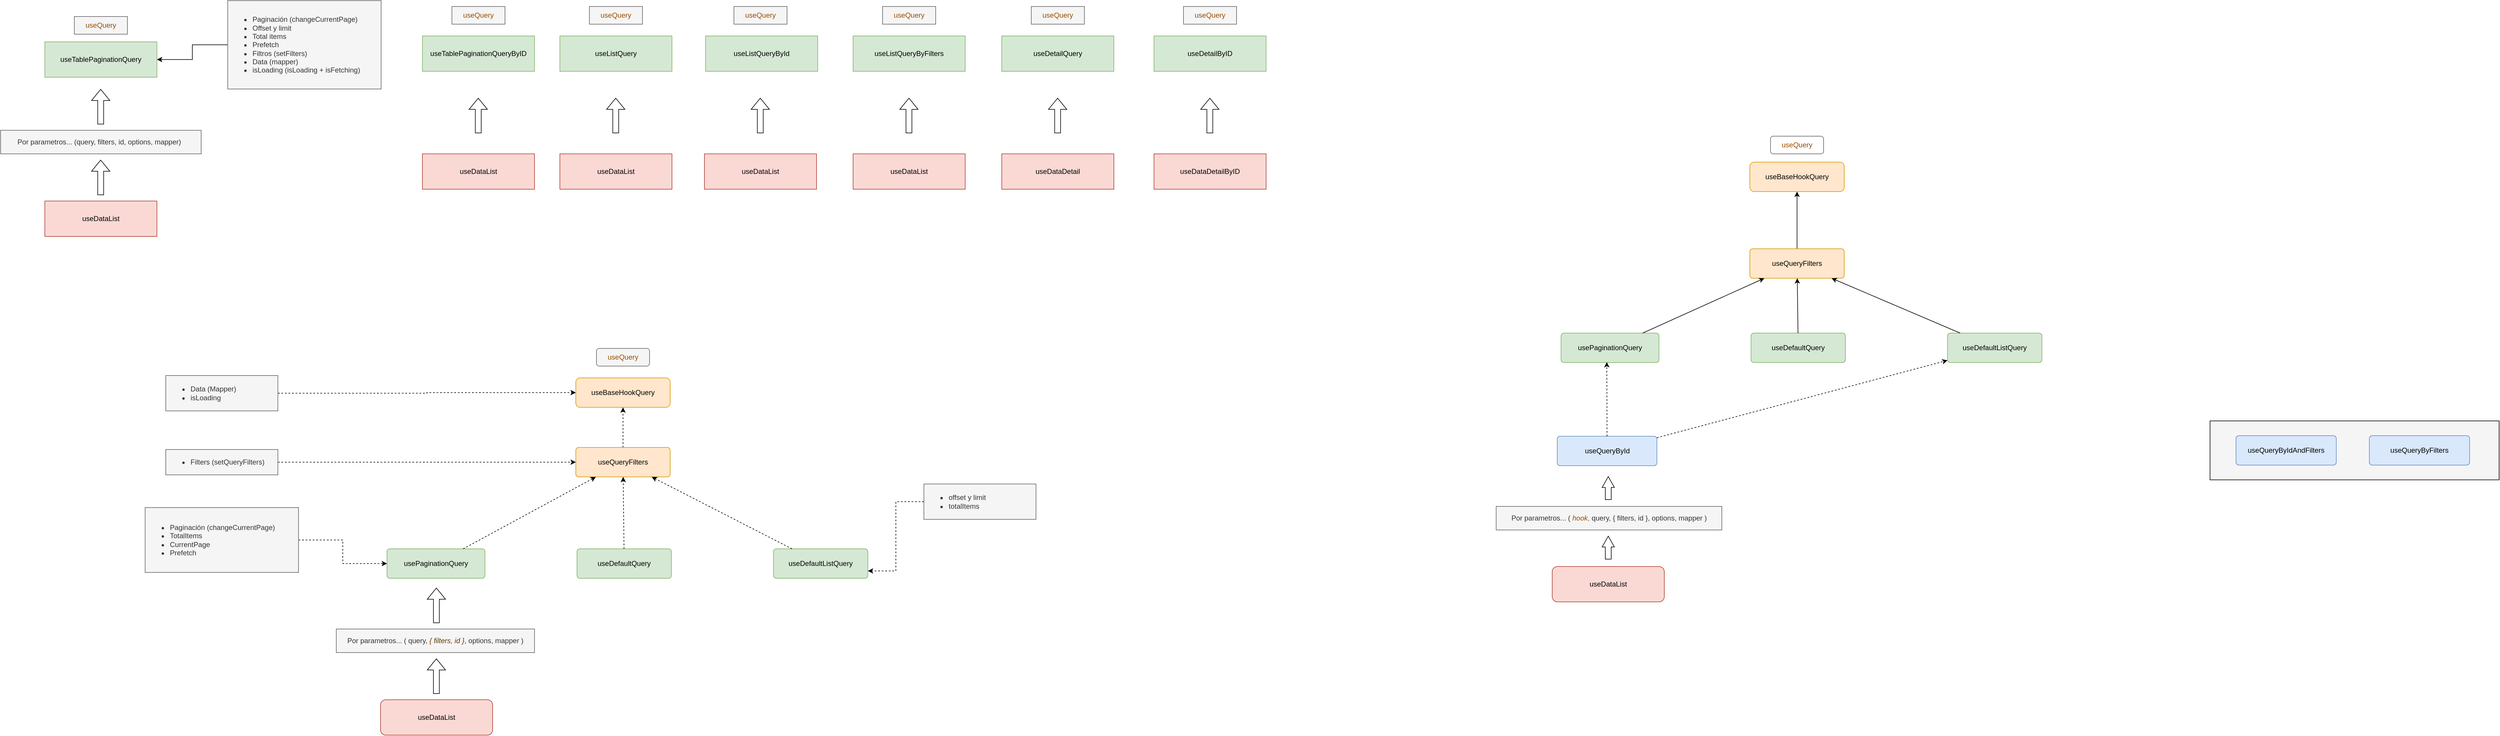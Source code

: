 <mxfile version="21.8.2" type="github">
  <diagram id="C5RBs43oDa-KdzZeNtuy" name="Page-1">
    <mxGraphModel dx="3032" dy="1616" grid="1" gridSize="10" guides="1" tooltips="1" connect="1" arrows="1" fold="1" page="1" pageScale="1" pageWidth="2336" pageHeight="1654" math="0" shadow="0">
      <root>
        <mxCell id="WIyWlLk6GJQsqaUBKTNV-0" />
        <mxCell id="WIyWlLk6GJQsqaUBKTNV-1" parent="WIyWlLk6GJQsqaUBKTNV-0" />
        <mxCell id="pCUGQhPCe7q9vCgeICrw-7" value="useBaseHookQuery" style="rounded=1;whiteSpace=wrap;html=1;fontSize=12;glass=0;strokeWidth=1;shadow=0;fillColor=#ffe6cc;strokeColor=#d79b00;" parent="WIyWlLk6GJQsqaUBKTNV-1" vertex="1">
          <mxGeometry x="1100" y="740" width="160" height="50" as="geometry" />
        </mxCell>
        <mxCell id="pCUGQhPCe7q9vCgeICrw-8" value="" style="edgeStyle=none;rounded=0;orthogonalLoop=1;jettySize=auto;html=1;dashed=1;" parent="WIyWlLk6GJQsqaUBKTNV-1" source="pCUGQhPCe7q9vCgeICrw-9" target="pCUGQhPCe7q9vCgeICrw-7" edge="1">
          <mxGeometry relative="1" as="geometry" />
        </mxCell>
        <mxCell id="pCUGQhPCe7q9vCgeICrw-9" value="useQueryFilters" style="rounded=1;whiteSpace=wrap;html=1;fontSize=12;glass=0;strokeWidth=1;shadow=0;arcSize=10;fillColor=#ffe6cc;strokeColor=#d79b00;" parent="WIyWlLk6GJQsqaUBKTNV-1" vertex="1">
          <mxGeometry x="1100" y="858" width="160" height="50" as="geometry" />
        </mxCell>
        <mxCell id="pCUGQhPCe7q9vCgeICrw-11" value="usePaginationQuery" style="rounded=1;whiteSpace=wrap;html=1;fontSize=12;glass=0;strokeWidth=1;shadow=0;arcSize=10;fillColor=#d5e8d4;strokeColor=#82b366;" parent="WIyWlLk6GJQsqaUBKTNV-1" vertex="1">
          <mxGeometry x="780" y="1030" width="166" height="50" as="geometry" />
        </mxCell>
        <mxCell id="pCUGQhPCe7q9vCgeICrw-12" value="" style="endArrow=classic;html=1;rounded=0;dashed=1;" parent="WIyWlLk6GJQsqaUBKTNV-1" source="pCUGQhPCe7q9vCgeICrw-11" target="pCUGQhPCe7q9vCgeICrw-9" edge="1">
          <mxGeometry width="50" height="50" relative="1" as="geometry">
            <mxPoint x="934" y="1140" as="sourcePoint" />
            <mxPoint x="984" y="1090" as="targetPoint" />
          </mxGeometry>
        </mxCell>
        <mxCell id="pCUGQhPCe7q9vCgeICrw-33" value="useDefaultQuery" style="rounded=1;whiteSpace=wrap;html=1;fontSize=12;glass=0;strokeWidth=1;shadow=0;arcSize=10;fillColor=#d5e8d4;strokeColor=#82b366;" parent="WIyWlLk6GJQsqaUBKTNV-1" vertex="1">
          <mxGeometry x="1102" y="1030" width="160" height="50" as="geometry" />
        </mxCell>
        <mxCell id="pCUGQhPCe7q9vCgeICrw-37" value="" style="endArrow=classic;html=1;rounded=0;dashed=1;" parent="WIyWlLk6GJQsqaUBKTNV-1" source="pCUGQhPCe7q9vCgeICrw-33" target="pCUGQhPCe7q9vCgeICrw-9" edge="1">
          <mxGeometry width="50" height="50" relative="1" as="geometry">
            <mxPoint x="1110" y="1090" as="sourcePoint" />
            <mxPoint x="1160" y="1040" as="targetPoint" />
          </mxGeometry>
        </mxCell>
        <mxCell id="C-a1b6YABqYh_NTn32Xl-0" value="useDefaultListQuery" style="rounded=1;whiteSpace=wrap;html=1;fontSize=12;glass=0;strokeWidth=1;shadow=0;arcSize=10;fillColor=#d5e8d4;strokeColor=#82b366;" parent="WIyWlLk6GJQsqaUBKTNV-1" vertex="1">
          <mxGeometry x="1435" y="1030" width="160" height="50" as="geometry" />
        </mxCell>
        <mxCell id="C-a1b6YABqYh_NTn32Xl-1" value="" style="endArrow=classic;html=1;rounded=0;dashed=1;" parent="WIyWlLk6GJQsqaUBKTNV-1" source="C-a1b6YABqYh_NTn32Xl-0" target="pCUGQhPCe7q9vCgeICrw-9" edge="1">
          <mxGeometry width="50" height="50" relative="1" as="geometry">
            <mxPoint x="1120" y="1100" as="sourcePoint" />
            <mxPoint x="1250" y="947" as="targetPoint" />
          </mxGeometry>
        </mxCell>
        <mxCell id="mBGFX02jGmcQcoQr9tZy-3" value="" style="edgeStyle=orthogonalEdgeStyle;rounded=0;orthogonalLoop=1;jettySize=auto;html=1;" parent="WIyWlLk6GJQsqaUBKTNV-1" source="mBGFX02jGmcQcoQr9tZy-1" target="mBGFX02jGmcQcoQr9tZy-2" edge="1">
          <mxGeometry relative="1" as="geometry" />
        </mxCell>
        <mxCell id="mBGFX02jGmcQcoQr9tZy-1" value="&lt;ul&gt;&lt;li&gt;Paginación (changeCurrentPage)&lt;/li&gt;&lt;li&gt;Offset y limit&lt;/li&gt;&lt;li&gt;Total items&lt;br&gt;&lt;/li&gt;&lt;li&gt;Prefetch&lt;br&gt;&lt;/li&gt;&lt;li&gt;Filtros (setFilters)&lt;br&gt;&lt;/li&gt;&lt;li&gt;Data (mapper)&lt;/li&gt;&lt;li&gt;isLoading (isLoading + isFetching)&lt;br&gt;&lt;/li&gt;&lt;/ul&gt;" style="text;strokeColor=#666666;fillColor=#f5f5f5;html=1;whiteSpace=wrap;verticalAlign=middle;overflow=hidden;fontColor=#333333;" parent="WIyWlLk6GJQsqaUBKTNV-1" vertex="1">
          <mxGeometry x="510" y="100" width="260" height="150" as="geometry" />
        </mxCell>
        <mxCell id="mBGFX02jGmcQcoQr9tZy-2" value="useTablePaginationQuery" style="whiteSpace=wrap;html=1;fillColor=#d5e8d4;strokeColor=#82b366;" parent="WIyWlLk6GJQsqaUBKTNV-1" vertex="1">
          <mxGeometry x="200" y="170" width="190" height="60" as="geometry" />
        </mxCell>
        <mxCell id="mBGFX02jGmcQcoQr9tZy-4" value="" style="shape=flexArrow;endArrow=classic;html=1;rounded=0;" parent="WIyWlLk6GJQsqaUBKTNV-1" edge="1">
          <mxGeometry width="50" height="50" relative="1" as="geometry">
            <mxPoint x="294.67" y="310" as="sourcePoint" />
            <mxPoint x="294.67" y="250" as="targetPoint" />
          </mxGeometry>
        </mxCell>
        <mxCell id="mBGFX02jGmcQcoQr9tZy-5" value="&lt;div&gt;useDataList&lt;/div&gt;" style="whiteSpace=wrap;html=1;fillColor=#fad9d5;strokeColor=#ae4132;" parent="WIyWlLk6GJQsqaUBKTNV-1" vertex="1">
          <mxGeometry x="200" y="440" width="190" height="60" as="geometry" />
        </mxCell>
        <mxCell id="mBGFX02jGmcQcoQr9tZy-7" value="&lt;span style=&quot;white-space: pre;&quot;&gt;&#x9;&lt;/span&gt;Por parametros... (query, filters, id, options, mapper) " style="text;html=1;whiteSpace=wrap;verticalAlign=middle;overflow=hidden;fillColor=#f5f5f5;fontColor=#333333;strokeColor=#666666;" parent="WIyWlLk6GJQsqaUBKTNV-1" vertex="1">
          <mxGeometry x="125" y="320" width="340" height="40" as="geometry" />
        </mxCell>
        <mxCell id="mBGFX02jGmcQcoQr9tZy-11" value="" style="shape=flexArrow;endArrow=classic;html=1;rounded=0;" parent="WIyWlLk6GJQsqaUBKTNV-1" edge="1">
          <mxGeometry width="50" height="50" relative="1" as="geometry">
            <mxPoint x="294.67" y="430" as="sourcePoint" />
            <mxPoint x="294.67" y="370" as="targetPoint" />
          </mxGeometry>
        </mxCell>
        <mxCell id="mBGFX02jGmcQcoQr9tZy-12" value="useDetailQuery" style="whiteSpace=wrap;html=1;fillColor=#d5e8d4;strokeColor=#82b366;" parent="WIyWlLk6GJQsqaUBKTNV-1" vertex="1">
          <mxGeometry x="1822" y="160" width="190" height="60" as="geometry" />
        </mxCell>
        <mxCell id="mBGFX02jGmcQcoQr9tZy-13" value="useListQuery" style="whiteSpace=wrap;html=1;fillColor=#d5e8d4;strokeColor=#82b366;" parent="WIyWlLk6GJQsqaUBKTNV-1" vertex="1">
          <mxGeometry x="1073" y="160" width="190" height="60" as="geometry" />
        </mxCell>
        <mxCell id="mBGFX02jGmcQcoQr9tZy-14" value="useListQueryById" style="whiteSpace=wrap;html=1;fillColor=#d5e8d4;strokeColor=#82b366;" parent="WIyWlLk6GJQsqaUBKTNV-1" vertex="1">
          <mxGeometry x="1320" y="160" width="190" height="60" as="geometry" />
        </mxCell>
        <mxCell id="mBGFX02jGmcQcoQr9tZy-15" value="useListQueryByFilters" style="whiteSpace=wrap;html=1;fillColor=#d5e8d4;strokeColor=#82b366;" parent="WIyWlLk6GJQsqaUBKTNV-1" vertex="1">
          <mxGeometry x="1570" y="160" width="190" height="60" as="geometry" />
        </mxCell>
        <mxCell id="mBGFX02jGmcQcoQr9tZy-16" value="useTablePaginationQueryByID" style="whiteSpace=wrap;html=1;fillColor=#d5e8d4;strokeColor=#82b366;" parent="WIyWlLk6GJQsqaUBKTNV-1" vertex="1">
          <mxGeometry x="840" y="160" width="190" height="60" as="geometry" />
        </mxCell>
        <mxCell id="mBGFX02jGmcQcoQr9tZy-23" value="&lt;div align=&quot;center&quot;&gt;&lt;font color=&quot;#994c00&quot;&gt;useQuery&lt;/font&gt;&lt;/div&gt;" style="text;html=1;whiteSpace=wrap;verticalAlign=middle;overflow=hidden;fillColor=#f5f5f5;fontColor=#333333;strokeColor=#666666;align=center;" parent="WIyWlLk6GJQsqaUBKTNV-1" vertex="1">
          <mxGeometry x="250" y="127" width="90" height="30" as="geometry" />
        </mxCell>
        <mxCell id="mBGFX02jGmcQcoQr9tZy-24" value="&lt;div align=&quot;center&quot;&gt;&lt;font color=&quot;#994c00&quot;&gt;useQuery&lt;/font&gt;&lt;/div&gt;" style="text;html=1;whiteSpace=wrap;verticalAlign=middle;overflow=hidden;fillColor=#f5f5f5;fontColor=#333333;strokeColor=#666666;align=center;" parent="WIyWlLk6GJQsqaUBKTNV-1" vertex="1">
          <mxGeometry x="890" y="110" width="90" height="30" as="geometry" />
        </mxCell>
        <mxCell id="mBGFX02jGmcQcoQr9tZy-25" value="&lt;div align=&quot;center&quot;&gt;&lt;font color=&quot;#994c00&quot;&gt;useQuery&lt;/font&gt;&lt;/div&gt;" style="text;html=1;whiteSpace=wrap;verticalAlign=middle;overflow=hidden;fillColor=#f5f5f5;fontColor=#333333;strokeColor=#666666;align=center;" parent="WIyWlLk6GJQsqaUBKTNV-1" vertex="1">
          <mxGeometry x="1123" y="110" width="90" height="30" as="geometry" />
        </mxCell>
        <mxCell id="mBGFX02jGmcQcoQr9tZy-27" value="&lt;div align=&quot;center&quot;&gt;&lt;font color=&quot;#994c00&quot;&gt;useQuery&lt;/font&gt;&lt;/div&gt;" style="text;html=1;whiteSpace=wrap;verticalAlign=middle;overflow=hidden;fillColor=#f5f5f5;fontColor=#333333;strokeColor=#666666;align=center;" parent="WIyWlLk6GJQsqaUBKTNV-1" vertex="1">
          <mxGeometry x="1368" y="110" width="90" height="30" as="geometry" />
        </mxCell>
        <mxCell id="mBGFX02jGmcQcoQr9tZy-28" value="&lt;div align=&quot;center&quot;&gt;&lt;font color=&quot;#994c00&quot;&gt;useQuery&lt;/font&gt;&lt;/div&gt;" style="text;html=1;whiteSpace=wrap;verticalAlign=middle;overflow=hidden;fillColor=#f5f5f5;fontColor=#333333;strokeColor=#666666;align=center;" parent="WIyWlLk6GJQsqaUBKTNV-1" vertex="1">
          <mxGeometry x="1620" y="110" width="90" height="30" as="geometry" />
        </mxCell>
        <mxCell id="mBGFX02jGmcQcoQr9tZy-29" value="&lt;div align=&quot;center&quot;&gt;&lt;font color=&quot;#994c00&quot;&gt;useQuery&lt;/font&gt;&lt;/div&gt;" style="text;html=1;whiteSpace=wrap;verticalAlign=middle;overflow=hidden;fillColor=#f5f5f5;fontColor=#333333;strokeColor=#666666;align=center;" parent="WIyWlLk6GJQsqaUBKTNV-1" vertex="1">
          <mxGeometry x="1872" y="110" width="90" height="30" as="geometry" />
        </mxCell>
        <mxCell id="mBGFX02jGmcQcoQr9tZy-31" value="&lt;div&gt;useDataList&lt;/div&gt;" style="whiteSpace=wrap;html=1;fillColor=#fad9d5;strokeColor=#ae4132;" parent="WIyWlLk6GJQsqaUBKTNV-1" vertex="1">
          <mxGeometry x="840" y="360" width="190" height="60" as="geometry" />
        </mxCell>
        <mxCell id="mBGFX02jGmcQcoQr9tZy-32" value="" style="shape=flexArrow;endArrow=classic;html=1;rounded=0;" parent="WIyWlLk6GJQsqaUBKTNV-1" edge="1">
          <mxGeometry width="50" height="50" relative="1" as="geometry">
            <mxPoint x="934.67" y="325" as="sourcePoint" />
            <mxPoint x="934.67" y="265" as="targetPoint" />
          </mxGeometry>
        </mxCell>
        <mxCell id="mBGFX02jGmcQcoQr9tZy-33" value="&lt;div&gt;useDataList&lt;/div&gt;" style="whiteSpace=wrap;html=1;fillColor=#fad9d5;strokeColor=#ae4132;" parent="WIyWlLk6GJQsqaUBKTNV-1" vertex="1">
          <mxGeometry x="1073" y="360" width="190" height="60" as="geometry" />
        </mxCell>
        <mxCell id="mBGFX02jGmcQcoQr9tZy-34" value="" style="shape=flexArrow;endArrow=classic;html=1;rounded=0;" parent="WIyWlLk6GJQsqaUBKTNV-1" edge="1">
          <mxGeometry width="50" height="50" relative="1" as="geometry">
            <mxPoint x="1167.67" y="325" as="sourcePoint" />
            <mxPoint x="1167.67" y="265" as="targetPoint" />
          </mxGeometry>
        </mxCell>
        <mxCell id="mBGFX02jGmcQcoQr9tZy-35" value="&lt;div&gt;useDataList&lt;/div&gt;" style="whiteSpace=wrap;html=1;fillColor=#fad9d5;strokeColor=#ae4132;" parent="WIyWlLk6GJQsqaUBKTNV-1" vertex="1">
          <mxGeometry x="1318" y="360" width="190" height="60" as="geometry" />
        </mxCell>
        <mxCell id="mBGFX02jGmcQcoQr9tZy-36" value="" style="shape=flexArrow;endArrow=classic;html=1;rounded=0;" parent="WIyWlLk6GJQsqaUBKTNV-1" edge="1">
          <mxGeometry width="50" height="50" relative="1" as="geometry">
            <mxPoint x="1412.67" y="325" as="sourcePoint" />
            <mxPoint x="1412.67" y="265" as="targetPoint" />
          </mxGeometry>
        </mxCell>
        <mxCell id="mBGFX02jGmcQcoQr9tZy-37" value="&lt;div&gt;useDataList&lt;/div&gt;" style="whiteSpace=wrap;html=1;fillColor=#fad9d5;strokeColor=#ae4132;" parent="WIyWlLk6GJQsqaUBKTNV-1" vertex="1">
          <mxGeometry x="1570" y="360" width="190" height="60" as="geometry" />
        </mxCell>
        <mxCell id="mBGFX02jGmcQcoQr9tZy-38" value="" style="shape=flexArrow;endArrow=classic;html=1;rounded=0;" parent="WIyWlLk6GJQsqaUBKTNV-1" edge="1">
          <mxGeometry width="50" height="50" relative="1" as="geometry">
            <mxPoint x="1664.67" y="325" as="sourcePoint" />
            <mxPoint x="1664.67" y="265" as="targetPoint" />
          </mxGeometry>
        </mxCell>
        <mxCell id="mBGFX02jGmcQcoQr9tZy-39" value="&lt;div&gt;useDataDetail&lt;/div&gt;" style="whiteSpace=wrap;html=1;fillColor=#fad9d5;strokeColor=#ae4132;" parent="WIyWlLk6GJQsqaUBKTNV-1" vertex="1">
          <mxGeometry x="1822" y="360" width="190" height="60" as="geometry" />
        </mxCell>
        <mxCell id="mBGFX02jGmcQcoQr9tZy-40" value="" style="shape=flexArrow;endArrow=classic;html=1;rounded=0;" parent="WIyWlLk6GJQsqaUBKTNV-1" edge="1">
          <mxGeometry width="50" height="50" relative="1" as="geometry">
            <mxPoint x="1916.67" y="325" as="sourcePoint" />
            <mxPoint x="1916.67" y="265" as="targetPoint" />
          </mxGeometry>
        </mxCell>
        <mxCell id="mBGFX02jGmcQcoQr9tZy-41" value="useDetailByID" style="whiteSpace=wrap;html=1;fillColor=#d5e8d4;strokeColor=#82b366;" parent="WIyWlLk6GJQsqaUBKTNV-1" vertex="1">
          <mxGeometry x="2080" y="160" width="190" height="60" as="geometry" />
        </mxCell>
        <mxCell id="mBGFX02jGmcQcoQr9tZy-42" value="&lt;div align=&quot;center&quot;&gt;&lt;font color=&quot;#994c00&quot;&gt;useQuery&lt;/font&gt;&lt;/div&gt;" style="text;html=1;whiteSpace=wrap;verticalAlign=middle;overflow=hidden;fillColor=#f5f5f5;fontColor=#333333;strokeColor=#666666;align=center;" parent="WIyWlLk6GJQsqaUBKTNV-1" vertex="1">
          <mxGeometry x="2130" y="110" width="90" height="30" as="geometry" />
        </mxCell>
        <mxCell id="mBGFX02jGmcQcoQr9tZy-43" value="&lt;div&gt;useDataDetailByID&lt;/div&gt;" style="whiteSpace=wrap;html=1;fillColor=#fad9d5;strokeColor=#ae4132;" parent="WIyWlLk6GJQsqaUBKTNV-1" vertex="1">
          <mxGeometry x="2080" y="360" width="190" height="60" as="geometry" />
        </mxCell>
        <mxCell id="mBGFX02jGmcQcoQr9tZy-44" value="" style="shape=flexArrow;endArrow=classic;html=1;rounded=0;" parent="WIyWlLk6GJQsqaUBKTNV-1" edge="1">
          <mxGeometry width="50" height="50" relative="1" as="geometry">
            <mxPoint x="2174.67" y="325" as="sourcePoint" />
            <mxPoint x="2174.67" y="265" as="targetPoint" />
          </mxGeometry>
        </mxCell>
        <mxCell id="mBGFX02jGmcQcoQr9tZy-45" value="&lt;div align=&quot;center&quot;&gt;&lt;font color=&quot;#994c00&quot;&gt;useQuery&lt;/font&gt;&lt;/div&gt;" style="text;html=1;whiteSpace=wrap;verticalAlign=middle;overflow=hidden;fillColor=#f5f5f5;fontColor=#333333;strokeColor=#666666;align=center;rounded=1;" parent="WIyWlLk6GJQsqaUBKTNV-1" vertex="1">
          <mxGeometry x="1135" y="690" width="90" height="30" as="geometry" />
        </mxCell>
        <mxCell id="mBGFX02jGmcQcoQr9tZy-95" style="edgeStyle=orthogonalEdgeStyle;rounded=0;orthogonalLoop=1;jettySize=auto;html=1;exitX=1;exitY=0.5;exitDx=0;exitDy=0;dashed=1;" parent="WIyWlLk6GJQsqaUBKTNV-1" source="mBGFX02jGmcQcoQr9tZy-46" target="pCUGQhPCe7q9vCgeICrw-7" edge="1">
          <mxGeometry relative="1" as="geometry" />
        </mxCell>
        <mxCell id="mBGFX02jGmcQcoQr9tZy-46" value="&lt;ul&gt;&lt;li&gt;Data (Mapper)&lt;/li&gt;&lt;li&gt;isLoading&lt;br&gt;&lt;/li&gt;&lt;/ul&gt;" style="text;strokeColor=#666666;fillColor=#f5f5f5;html=1;whiteSpace=wrap;verticalAlign=middle;overflow=hidden;fontColor=#333333;" parent="WIyWlLk6GJQsqaUBKTNV-1" vertex="1">
          <mxGeometry x="405" y="736" width="190" height="60" as="geometry" />
        </mxCell>
        <mxCell id="mBGFX02jGmcQcoQr9tZy-96" style="edgeStyle=orthogonalEdgeStyle;rounded=0;orthogonalLoop=1;jettySize=auto;html=1;exitX=1;exitY=0.5;exitDx=0;exitDy=0;dashed=1;" parent="WIyWlLk6GJQsqaUBKTNV-1" source="mBGFX02jGmcQcoQr9tZy-48" target="pCUGQhPCe7q9vCgeICrw-9" edge="1">
          <mxGeometry relative="1" as="geometry" />
        </mxCell>
        <mxCell id="mBGFX02jGmcQcoQr9tZy-48" value="&lt;ul&gt;&lt;li&gt;Filters (setQueryFilters)&lt;br&gt;&lt;/li&gt;&lt;/ul&gt;" style="text;strokeColor=#666666;fillColor=#f5f5f5;html=1;whiteSpace=wrap;verticalAlign=middle;overflow=hidden;fontColor=#333333;" parent="WIyWlLk6GJQsqaUBKTNV-1" vertex="1">
          <mxGeometry x="405" y="861.5" width="190" height="43" as="geometry" />
        </mxCell>
        <mxCell id="mBGFX02jGmcQcoQr9tZy-52" value="" style="shape=flexArrow;endArrow=classic;html=1;rounded=0;" parent="WIyWlLk6GJQsqaUBKTNV-1" edge="1">
          <mxGeometry width="50" height="50" relative="1" as="geometry">
            <mxPoint x="863.67" y="1156" as="sourcePoint" />
            <mxPoint x="863.67" y="1096" as="targetPoint" />
          </mxGeometry>
        </mxCell>
        <mxCell id="mBGFX02jGmcQcoQr9tZy-53" value="&lt;div&gt;useDataList&lt;/div&gt;" style="whiteSpace=wrap;html=1;fillColor=#fad9d5;strokeColor=#ae4132;rounded=1;" parent="WIyWlLk6GJQsqaUBKTNV-1" vertex="1">
          <mxGeometry x="769" y="1286" width="190" height="60" as="geometry" />
        </mxCell>
        <mxCell id="mBGFX02jGmcQcoQr9tZy-54" value="&lt;div align=&quot;center&quot;&gt;Por parametros... ( query, &lt;i&gt;&lt;font color=&quot;#663300&quot;&gt;{ filters, id }&lt;/font&gt;&lt;/i&gt;, options, mapper ) &lt;/div&gt;" style="text;html=1;whiteSpace=wrap;verticalAlign=middle;overflow=hidden;fillColor=#f5f5f5;fontColor=#333333;strokeColor=#666666;align=center;" parent="WIyWlLk6GJQsqaUBKTNV-1" vertex="1">
          <mxGeometry x="694" y="1166" width="336" height="40" as="geometry" />
        </mxCell>
        <mxCell id="mBGFX02jGmcQcoQr9tZy-55" value="" style="shape=flexArrow;endArrow=classic;html=1;rounded=0;" parent="WIyWlLk6GJQsqaUBKTNV-1" edge="1">
          <mxGeometry width="50" height="50" relative="1" as="geometry">
            <mxPoint x="863.67" y="1276" as="sourcePoint" />
            <mxPoint x="863.67" y="1216" as="targetPoint" />
          </mxGeometry>
        </mxCell>
        <mxCell id="mBGFX02jGmcQcoQr9tZy-63" style="edgeStyle=orthogonalEdgeStyle;rounded=0;orthogonalLoop=1;jettySize=auto;html=1;exitX=1;exitY=0.5;exitDx=0;exitDy=0;entryX=0;entryY=0.5;entryDx=0;entryDy=0;dashed=1;" parent="WIyWlLk6GJQsqaUBKTNV-1" source="mBGFX02jGmcQcoQr9tZy-62" target="pCUGQhPCe7q9vCgeICrw-11" edge="1">
          <mxGeometry relative="1" as="geometry" />
        </mxCell>
        <mxCell id="mBGFX02jGmcQcoQr9tZy-62" value="&lt;ul&gt;&lt;li&gt;Paginación (changeCurrentPage)&lt;/li&gt;&lt;li&gt;TotalItems&lt;br&gt;&lt;/li&gt;&lt;li&gt;CurrentPage&lt;br&gt;&lt;/li&gt;&lt;li&gt;Prefetch&lt;/li&gt;&lt;/ul&gt;" style="text;strokeColor=#666666;fillColor=#f5f5f5;html=1;whiteSpace=wrap;verticalAlign=middle;overflow=hidden;fontColor=#333333;" parent="WIyWlLk6GJQsqaUBKTNV-1" vertex="1">
          <mxGeometry x="370" y="960" width="260" height="110" as="geometry" />
        </mxCell>
        <mxCell id="mBGFX02jGmcQcoQr9tZy-67" value="useBaseHookQuery" style="rounded=1;whiteSpace=wrap;html=1;fontSize=12;glass=0;strokeWidth=1;shadow=0;fillColor=#ffe6cc;strokeColor=#d79b00;" parent="WIyWlLk6GJQsqaUBKTNV-1" vertex="1">
          <mxGeometry x="3090" y="374" width="160" height="50" as="geometry" />
        </mxCell>
        <mxCell id="mBGFX02jGmcQcoQr9tZy-68" value="" style="edgeStyle=none;rounded=0;orthogonalLoop=1;jettySize=auto;html=1;" parent="WIyWlLk6GJQsqaUBKTNV-1" source="mBGFX02jGmcQcoQr9tZy-70" target="mBGFX02jGmcQcoQr9tZy-67" edge="1">
          <mxGeometry relative="1" as="geometry" />
        </mxCell>
        <mxCell id="mBGFX02jGmcQcoQr9tZy-70" value="useQueryFilters" style="rounded=1;whiteSpace=wrap;html=1;fontSize=12;glass=0;strokeWidth=1;shadow=0;arcSize=10;fillColor=#ffe6cc;strokeColor=#d79b00;" parent="WIyWlLk6GJQsqaUBKTNV-1" vertex="1">
          <mxGeometry x="3090" y="521" width="160" height="50" as="geometry" />
        </mxCell>
        <mxCell id="mBGFX02jGmcQcoQr9tZy-71" value="usePaginationQuery" style="rounded=1;whiteSpace=wrap;html=1;fontSize=12;glass=0;strokeWidth=1;shadow=0;arcSize=10;fillColor=#d5e8d4;strokeColor=#82b366;" parent="WIyWlLk6GJQsqaUBKTNV-1" vertex="1">
          <mxGeometry x="2770" y="664" width="166" height="50" as="geometry" />
        </mxCell>
        <mxCell id="mBGFX02jGmcQcoQr9tZy-72" value="" style="endArrow=classic;html=1;rounded=0;" parent="WIyWlLk6GJQsqaUBKTNV-1" source="mBGFX02jGmcQcoQr9tZy-71" target="mBGFX02jGmcQcoQr9tZy-70" edge="1">
          <mxGeometry width="50" height="50" relative="1" as="geometry">
            <mxPoint x="2924" y="774" as="sourcePoint" />
            <mxPoint x="2974" y="724" as="targetPoint" />
          </mxGeometry>
        </mxCell>
        <mxCell id="mBGFX02jGmcQcoQr9tZy-73" value="useQueryById" style="rounded=1;whiteSpace=wrap;html=1;fontSize=12;glass=0;strokeWidth=1;shadow=0;arcSize=10;fillColor=#dae8fc;strokeColor=#6c8ebf;" parent="WIyWlLk6GJQsqaUBKTNV-1" vertex="1">
          <mxGeometry x="2763.5" y="839" width="169" height="50" as="geometry" />
        </mxCell>
        <mxCell id="mBGFX02jGmcQcoQr9tZy-74" value="useDefaultQuery" style="rounded=1;whiteSpace=wrap;html=1;fontSize=12;glass=0;strokeWidth=1;shadow=0;arcSize=10;fillColor=#d5e8d4;strokeColor=#82b366;" parent="WIyWlLk6GJQsqaUBKTNV-1" vertex="1">
          <mxGeometry x="3092" y="664" width="160" height="50" as="geometry" />
        </mxCell>
        <mxCell id="mBGFX02jGmcQcoQr9tZy-75" value="" style="endArrow=classic;html=1;rounded=0;" parent="WIyWlLk6GJQsqaUBKTNV-1" source="mBGFX02jGmcQcoQr9tZy-74" target="mBGFX02jGmcQcoQr9tZy-70" edge="1">
          <mxGeometry width="50" height="50" relative="1" as="geometry">
            <mxPoint x="3100" y="724" as="sourcePoint" />
            <mxPoint x="3150" y="674" as="targetPoint" />
          </mxGeometry>
        </mxCell>
        <mxCell id="mBGFX02jGmcQcoQr9tZy-77" value="useDefaultListQuery" style="rounded=1;whiteSpace=wrap;html=1;fontSize=12;glass=0;strokeWidth=1;shadow=0;arcSize=10;fillColor=#d5e8d4;strokeColor=#82b366;" parent="WIyWlLk6GJQsqaUBKTNV-1" vertex="1">
          <mxGeometry x="3425" y="664" width="160" height="50" as="geometry" />
        </mxCell>
        <mxCell id="mBGFX02jGmcQcoQr9tZy-78" value="" style="endArrow=classic;html=1;rounded=0;" parent="WIyWlLk6GJQsqaUBKTNV-1" source="mBGFX02jGmcQcoQr9tZy-77" target="mBGFX02jGmcQcoQr9tZy-70" edge="1">
          <mxGeometry width="50" height="50" relative="1" as="geometry">
            <mxPoint x="3110" y="734" as="sourcePoint" />
            <mxPoint x="3240" y="581" as="targetPoint" />
          </mxGeometry>
        </mxCell>
        <mxCell id="mBGFX02jGmcQcoQr9tZy-79" value="&lt;div align=&quot;center&quot;&gt;&lt;font color=&quot;#994c00&quot;&gt;useQuery&lt;/font&gt;&lt;/div&gt;" style="text;html=1;whiteSpace=wrap;verticalAlign=middle;overflow=hidden;fillColor=default;fontColor=#333333;strokeColor=#666666;align=center;rounded=1;" parent="WIyWlLk6GJQsqaUBKTNV-1" vertex="1">
          <mxGeometry x="3125" y="330" width="90" height="30" as="geometry" />
        </mxCell>
        <mxCell id="mBGFX02jGmcQcoQr9tZy-87" value="" style="shape=flexArrow;endArrow=classic;html=1;rounded=0;endWidth=9.808;endSize=5.796;" parent="WIyWlLk6GJQsqaUBKTNV-1" edge="1">
          <mxGeometry width="50" height="50" relative="1" as="geometry">
            <mxPoint x="2850" y="947" as="sourcePoint" />
            <mxPoint x="2850" y="907" as="targetPoint" />
          </mxGeometry>
        </mxCell>
        <mxCell id="mBGFX02jGmcQcoQr9tZy-88" value="&lt;div&gt;useDataList&lt;/div&gt;" style="whiteSpace=wrap;html=1;fillColor=#fad9d5;strokeColor=#ae4132;rounded=1;" parent="WIyWlLk6GJQsqaUBKTNV-1" vertex="1">
          <mxGeometry x="2755" y="1060" width="190" height="60" as="geometry" />
        </mxCell>
        <mxCell id="mBGFX02jGmcQcoQr9tZy-89" value="&lt;div align=&quot;center&quot;&gt;Por parametros... ( &lt;font color=&quot;#994c00&quot;&gt;&lt;i&gt;hook&lt;/i&gt;, &lt;/font&gt;query, { filters, id }, options, mapper ) &lt;/div&gt;" style="text;html=1;whiteSpace=wrap;verticalAlign=middle;overflow=hidden;fillColor=#f5f5f5;fontColor=#333333;strokeColor=#666666;align=center;" parent="WIyWlLk6GJQsqaUBKTNV-1" vertex="1">
          <mxGeometry x="2660" y="958" width="382.5" height="40" as="geometry" />
        </mxCell>
        <mxCell id="mBGFX02jGmcQcoQr9tZy-90" value="" style="shape=flexArrow;endArrow=classic;html=1;rounded=0;endWidth=9.808;endSize=5.796;" parent="WIyWlLk6GJQsqaUBKTNV-1" edge="1">
          <mxGeometry width="50" height="50" relative="1" as="geometry">
            <mxPoint x="2850" y="1048" as="sourcePoint" />
            <mxPoint x="2850" y="1008" as="targetPoint" />
          </mxGeometry>
        </mxCell>
        <mxCell id="mBGFX02jGmcQcoQr9tZy-98" style="edgeStyle=orthogonalEdgeStyle;rounded=0;orthogonalLoop=1;jettySize=auto;html=1;exitX=0;exitY=0.5;exitDx=0;exitDy=0;entryX=1;entryY=0.75;entryDx=0;entryDy=0;dashed=1;" parent="WIyWlLk6GJQsqaUBKTNV-1" source="mBGFX02jGmcQcoQr9tZy-97" target="C-a1b6YABqYh_NTn32Xl-0" edge="1">
          <mxGeometry relative="1" as="geometry" />
        </mxCell>
        <mxCell id="mBGFX02jGmcQcoQr9tZy-97" value="&lt;ul&gt;&lt;li&gt;offset y limit&lt;/li&gt;&lt;li&gt;totalItems&lt;br&gt;&lt;/li&gt;&lt;/ul&gt;" style="text;strokeColor=#666666;fillColor=#f5f5f5;html=1;whiteSpace=wrap;verticalAlign=middle;overflow=hidden;fontColor=#333333;" parent="WIyWlLk6GJQsqaUBKTNV-1" vertex="1">
          <mxGeometry x="1690" y="920" width="190" height="60" as="geometry" />
        </mxCell>
        <mxCell id="mBGFX02jGmcQcoQr9tZy-100" value="" style="endArrow=classic;html=1;rounded=0;entryX=0.467;entryY=0.984;entryDx=0;entryDy=0;entryPerimeter=0;dashed=1;" parent="WIyWlLk6GJQsqaUBKTNV-1" source="mBGFX02jGmcQcoQr9tZy-73" target="mBGFX02jGmcQcoQr9tZy-71" edge="1">
          <mxGeometry width="50" height="50" relative="1" as="geometry">
            <mxPoint x="2880" y="744" as="sourcePoint" />
            <mxPoint x="2930" y="694" as="targetPoint" />
          </mxGeometry>
        </mxCell>
        <mxCell id="mBGFX02jGmcQcoQr9tZy-102" value="" style="endArrow=classic;html=1;rounded=0;dashed=1;" parent="WIyWlLk6GJQsqaUBKTNV-1" source="mBGFX02jGmcQcoQr9tZy-73" target="mBGFX02jGmcQcoQr9tZy-77" edge="1">
          <mxGeometry width="50" height="50" relative="1" as="geometry">
            <mxPoint x="3070" y="924" as="sourcePoint" />
            <mxPoint x="2970" y="864" as="targetPoint" />
          </mxGeometry>
        </mxCell>
        <mxCell id="mBGFX02jGmcQcoQr9tZy-103" value="" style="group" parent="WIyWlLk6GJQsqaUBKTNV-1" vertex="1" connectable="0">
          <mxGeometry x="3870" y="813" width="490" height="100" as="geometry" />
        </mxCell>
        <mxCell id="mBGFX02jGmcQcoQr9tZy-99" value="" style="rounded=0;whiteSpace=wrap;html=1;fillColor=#f5f5f5;fontColor=#333333;strokeColor=#000000;" parent="mBGFX02jGmcQcoQr9tZy-103" vertex="1">
          <mxGeometry width="490" height="100" as="geometry" />
        </mxCell>
        <mxCell id="Wne_N8fVUTIwAG40PivV-4" value="useQueryByIdAndFilters" style="rounded=1;whiteSpace=wrap;html=1;fontSize=12;glass=0;strokeWidth=1;shadow=0;arcSize=10;fillColor=#dae8fc;strokeColor=#6c8ebf;" parent="mBGFX02jGmcQcoQr9tZy-103" vertex="1">
          <mxGeometry x="44" y="25" width="170" height="50" as="geometry" />
        </mxCell>
        <mxCell id="Wne_N8fVUTIwAG40PivV-9" value="&lt;div&gt;useQueryByFilters&lt;/div&gt;" style="rounded=1;whiteSpace=wrap;html=1;fontSize=12;glass=0;strokeWidth=1;shadow=0;arcSize=10;fillColor=#dae8fc;strokeColor=#6c8ebf;" parent="mBGFX02jGmcQcoQr9tZy-103" vertex="1">
          <mxGeometry x="270" y="25" width="170" height="50" as="geometry" />
        </mxCell>
      </root>
    </mxGraphModel>
  </diagram>
</mxfile>
